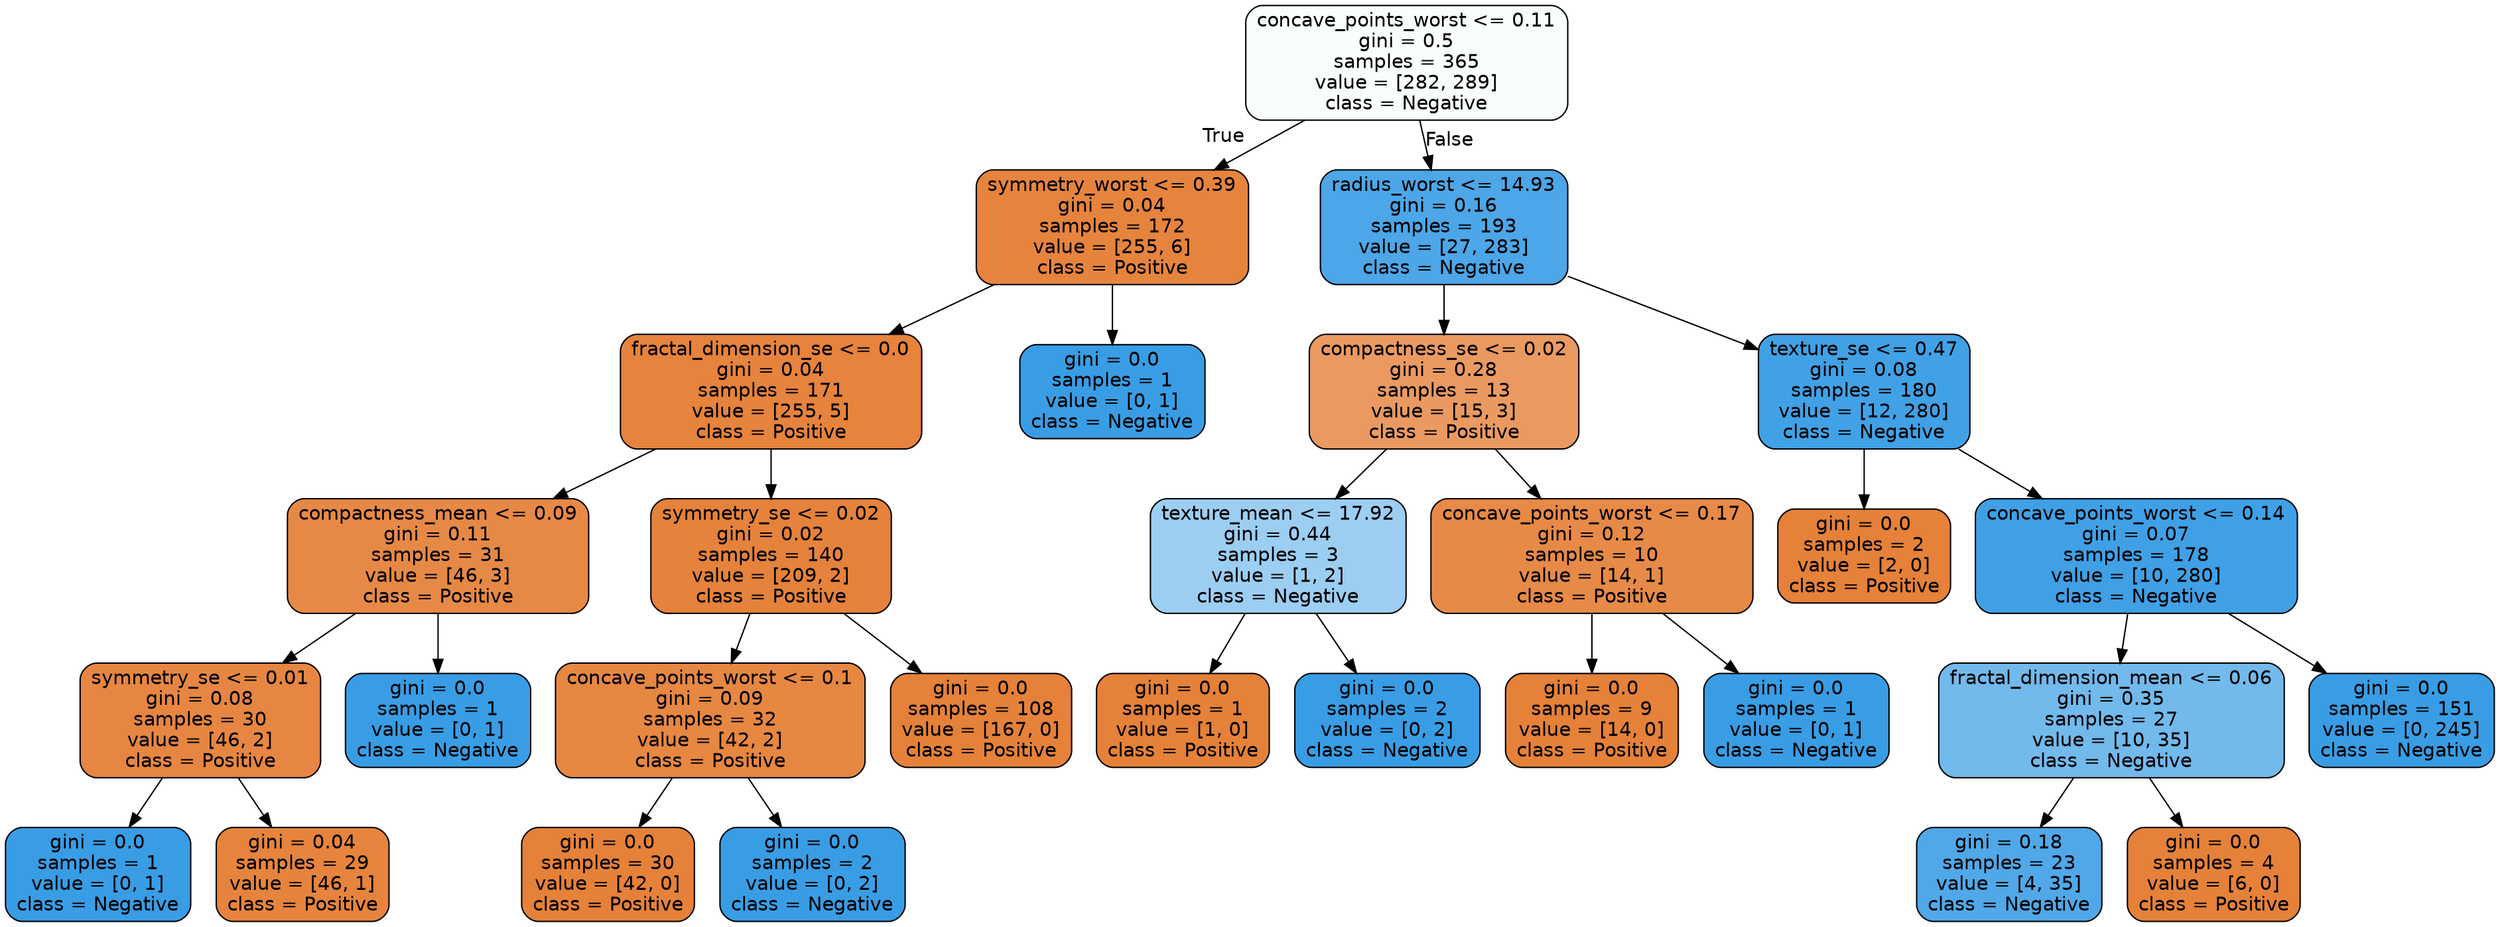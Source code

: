 digraph Tree {
node [shape=box, style="filled, rounded", color="black", fontname=helvetica] ;
edge [fontname=helvetica] ;
0 [label="concave_points_worst <= 0.11\ngini = 0.5\nsamples = 365\nvalue = [282, 289]\nclass = Negative", fillcolor="#fafdfe"] ;
1 [label="symmetry_worst <= 0.39\ngini = 0.04\nsamples = 172\nvalue = [255, 6]\nclass = Positive", fillcolor="#e6843e"] ;
0 -> 1 [labeldistance=2.5, labelangle=45, headlabel="True"] ;
2 [label="fractal_dimension_se <= 0.0\ngini = 0.04\nsamples = 171\nvalue = [255, 5]\nclass = Positive", fillcolor="#e6833d"] ;
1 -> 2 ;
3 [label="compactness_mean <= 0.09\ngini = 0.11\nsamples = 31\nvalue = [46, 3]\nclass = Positive", fillcolor="#e78946"] ;
2 -> 3 ;
4 [label="symmetry_se <= 0.01\ngini = 0.08\nsamples = 30\nvalue = [46, 2]\nclass = Positive", fillcolor="#e68642"] ;
3 -> 4 ;
5 [label="gini = 0.0\nsamples = 1\nvalue = [0, 1]\nclass = Negative", fillcolor="#399de5"] ;
4 -> 5 ;
6 [label="gini = 0.04\nsamples = 29\nvalue = [46, 1]\nclass = Positive", fillcolor="#e6843d"] ;
4 -> 6 ;
7 [label="gini = 0.0\nsamples = 1\nvalue = [0, 1]\nclass = Negative", fillcolor="#399de5"] ;
3 -> 7 ;
8 [label="symmetry_se <= 0.02\ngini = 0.02\nsamples = 140\nvalue = [209, 2]\nclass = Positive", fillcolor="#e5823b"] ;
2 -> 8 ;
9 [label="concave_points_worst <= 0.1\ngini = 0.09\nsamples = 32\nvalue = [42, 2]\nclass = Positive", fillcolor="#e68742"] ;
8 -> 9 ;
10 [label="gini = 0.0\nsamples = 30\nvalue = [42, 0]\nclass = Positive", fillcolor="#e58139"] ;
9 -> 10 ;
11 [label="gini = 0.0\nsamples = 2\nvalue = [0, 2]\nclass = Negative", fillcolor="#399de5"] ;
9 -> 11 ;
12 [label="gini = 0.0\nsamples = 108\nvalue = [167, 0]\nclass = Positive", fillcolor="#e58139"] ;
8 -> 12 ;
13 [label="gini = 0.0\nsamples = 1\nvalue = [0, 1]\nclass = Negative", fillcolor="#399de5"] ;
1 -> 13 ;
14 [label="radius_worst <= 14.93\ngini = 0.16\nsamples = 193\nvalue = [27, 283]\nclass = Negative", fillcolor="#4ca6e7"] ;
0 -> 14 [labeldistance=2.5, labelangle=-45, headlabel="False"] ;
15 [label="compactness_se <= 0.02\ngini = 0.28\nsamples = 13\nvalue = [15, 3]\nclass = Positive", fillcolor="#ea9a61"] ;
14 -> 15 ;
16 [label="texture_mean <= 17.92\ngini = 0.44\nsamples = 3\nvalue = [1, 2]\nclass = Negative", fillcolor="#9ccef2"] ;
15 -> 16 ;
17 [label="gini = 0.0\nsamples = 1\nvalue = [1, 0]\nclass = Positive", fillcolor="#e58139"] ;
16 -> 17 ;
18 [label="gini = 0.0\nsamples = 2\nvalue = [0, 2]\nclass = Negative", fillcolor="#399de5"] ;
16 -> 18 ;
19 [label="concave_points_worst <= 0.17\ngini = 0.12\nsamples = 10\nvalue = [14, 1]\nclass = Positive", fillcolor="#e78a47"] ;
15 -> 19 ;
20 [label="gini = 0.0\nsamples = 9\nvalue = [14, 0]\nclass = Positive", fillcolor="#e58139"] ;
19 -> 20 ;
21 [label="gini = 0.0\nsamples = 1\nvalue = [0, 1]\nclass = Negative", fillcolor="#399de5"] ;
19 -> 21 ;
22 [label="texture_se <= 0.47\ngini = 0.08\nsamples = 180\nvalue = [12, 280]\nclass = Negative", fillcolor="#41a1e6"] ;
14 -> 22 ;
23 [label="gini = 0.0\nsamples = 2\nvalue = [2, 0]\nclass = Positive", fillcolor="#e58139"] ;
22 -> 23 ;
24 [label="concave_points_worst <= 0.14\ngini = 0.07\nsamples = 178\nvalue = [10, 280]\nclass = Negative", fillcolor="#40a0e6"] ;
22 -> 24 ;
25 [label="fractal_dimension_mean <= 0.06\ngini = 0.35\nsamples = 27\nvalue = [10, 35]\nclass = Negative", fillcolor="#72b9ec"] ;
24 -> 25 ;
26 [label="gini = 0.18\nsamples = 23\nvalue = [4, 35]\nclass = Negative", fillcolor="#50a8e8"] ;
25 -> 26 ;
27 [label="gini = 0.0\nsamples = 4\nvalue = [6, 0]\nclass = Positive", fillcolor="#e58139"] ;
25 -> 27 ;
28 [label="gini = 0.0\nsamples = 151\nvalue = [0, 245]\nclass = Negative", fillcolor="#399de5"] ;
24 -> 28 ;
}